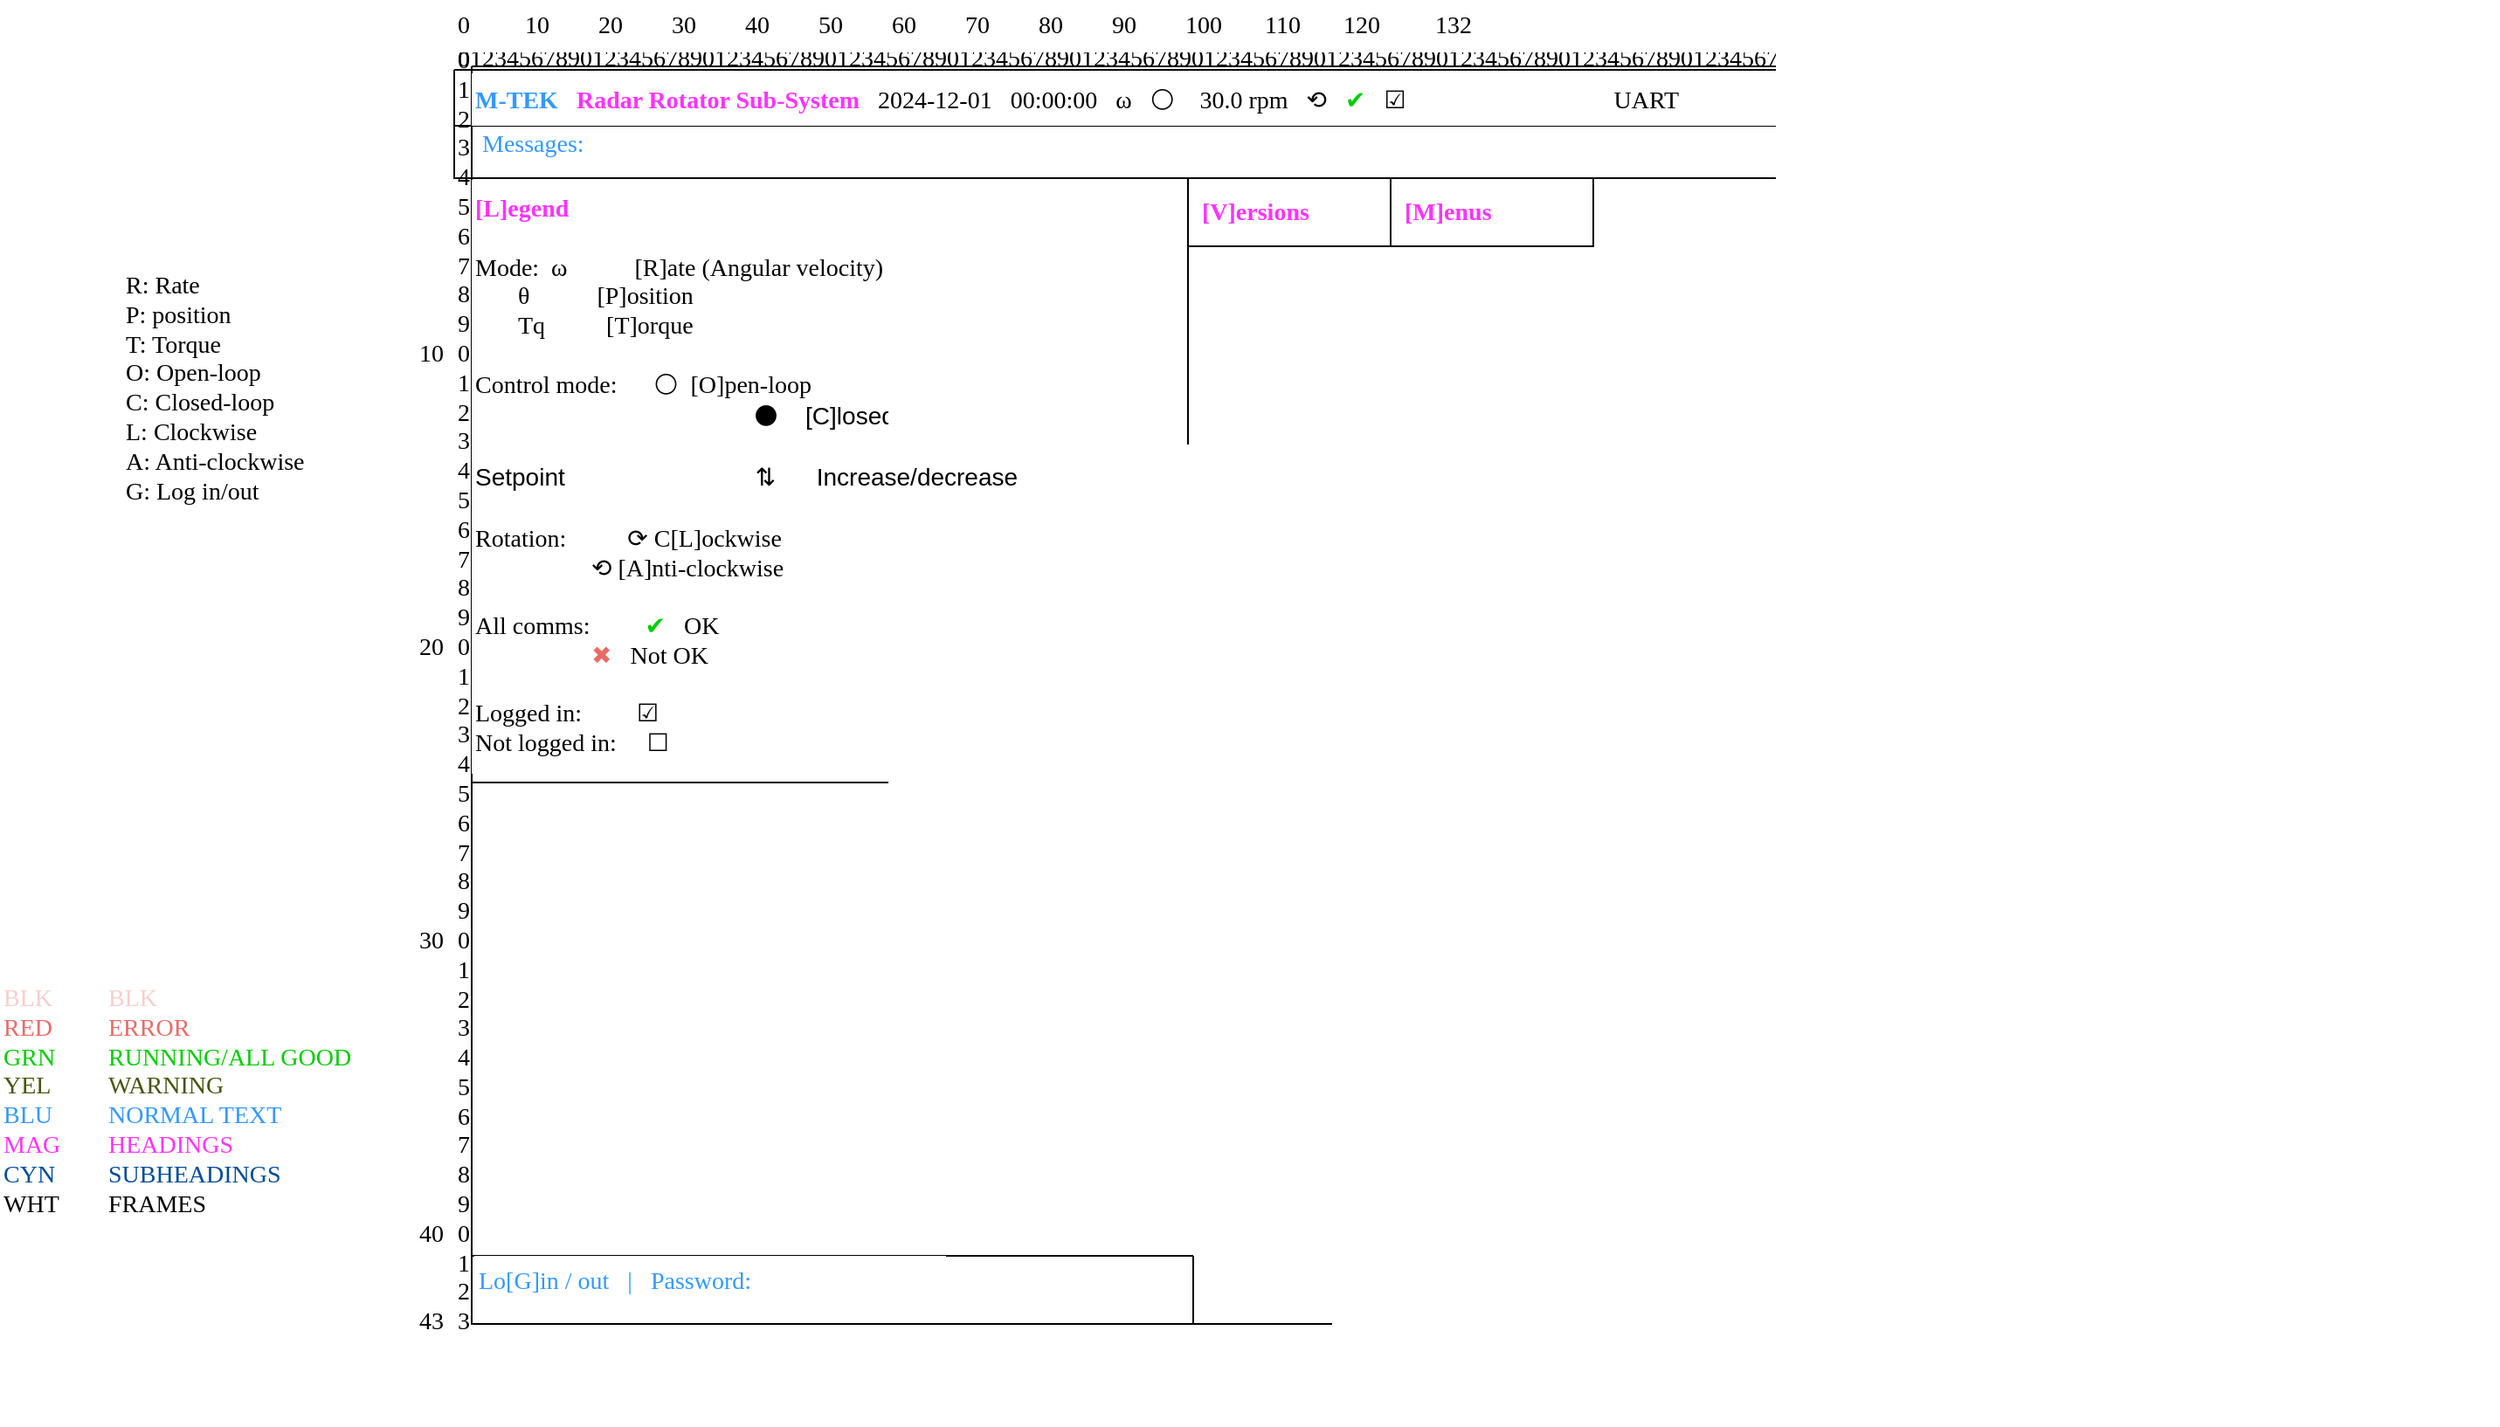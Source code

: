 <mxfile version="25.0.3">
  <diagram name="Page-1" id="gYPdV5KYoYjTxZCbX4Au">
    <mxGraphModel dx="3088" dy="1907" grid="1" gridSize="10" guides="1" tooltips="1" connect="1" arrows="1" fold="1" page="1" pageScale="1" pageWidth="1654" pageHeight="1169" math="0" shadow="0">
      <root>
        <mxCell id="0" />
        <mxCell id="1" parent="0" />
        <mxCell id="qkAYrCaB-duEuZqhV6VB-1" value="&lt;font&gt;0123456789012345678901234567890123456789012345678901234567890123456789012345678901234567890123456789012345678901234567890123456789012&lt;/font&gt;" style="text;html=1;align=left;verticalAlign=middle;resizable=0;points=[];autosize=1;strokeColor=none;fillColor=default;fontFamily=Lucida Console;fontSize=14;" parent="1" vertex="1">
          <mxGeometry x="10" y="-20" width="1150" height="30" as="geometry" />
        </mxCell>
        <mxCell id="oLKlljd090616Nfrw5Nb-1" value="" style="swimlane;startSize=0;fontFamily=Lucida Console;fontSize=14;" parent="1" vertex="1">
          <mxGeometry x="20" y="-1" width="1110" height="720" as="geometry" />
        </mxCell>
        <mxCell id="oLKlljd090616Nfrw5Nb-10" value="&lt;font color=&quot;#3399ff&quot;&gt;Messages:&lt;/font&gt;" style="text;html=1;align=left;verticalAlign=middle;resizable=0;points=[];autosize=1;strokeColor=none;fillColor=default;fontFamily=Lucida Console;fontSize=14;" parent="oLKlljd090616Nfrw5Nb-1" vertex="1">
          <mxGeometry x="4" y="30" width="100" height="30" as="geometry" />
        </mxCell>
        <mxCell id="USdj_I0CaCp1iJVfZblM-9" value="&#xa;" style="swimlane;startSize=0;fontFamily=Lucida Console;fontSize=14;" parent="oLKlljd090616Nfrw5Nb-1" vertex="1">
          <mxGeometry x="-10" y="34" width="1110" height="30" as="geometry" />
        </mxCell>
        <mxCell id="yZ0F2vrr5uk_M79vnfgG-3" value="&#xa;" style="swimlane;startSize=0;fontFamily=Lucida Console;fontSize=14;" parent="oLKlljd090616Nfrw5Nb-1" vertex="1">
          <mxGeometry y="681" width="413" height="39" as="geometry" />
        </mxCell>
        <mxCell id="-QGCXeUMsijj5U7pyysX-2" value="&lt;span style=&quot;color: rgb(51, 153, 255);&quot;&gt;Lo[G]in / out&amp;nbsp; &amp;nbsp;|&amp;nbsp; &amp;nbsp;&lt;/span&gt;&lt;span style=&quot;color: rgb(51, 153, 255); background-color: initial;&quot;&gt;Password:&lt;/span&gt;" style="text;html=1;align=left;verticalAlign=middle;resizable=0;points=[];autosize=1;strokeColor=none;fillColor=default;fontFamily=Lucida Console;fontSize=14;" parent="yZ0F2vrr5uk_M79vnfgG-3" vertex="1">
          <mxGeometry x="1.5" width="270" height="30" as="geometry" />
        </mxCell>
        <mxCell id="1fti2fci_lNK2ZTSS0F3-2" value="&#xa;" style="swimlane;startSize=0;fontFamily=Lucida Console;fontSize=14;" parent="oLKlljd090616Nfrw5Nb-1" vertex="1">
          <mxGeometry y="64" width="410" height="346" as="geometry" />
        </mxCell>
        <mxCell id="1fti2fci_lNK2ZTSS0F3-3" value="&lt;b style=&quot;color: rgb(255, 51, 255);&quot;&gt;&lt;font&gt;[L]egend&amp;nbsp;&lt;/font&gt;&lt;/b&gt;&lt;div&gt;&lt;font&gt;&lt;br&gt;&lt;/font&gt;&lt;/div&gt;&lt;div&gt;&lt;font&gt;Mode:&amp;nbsp; ω&amp;nbsp; &amp;nbsp; &amp;nbsp; &amp;nbsp; &amp;nbsp; &amp;nbsp;[R]ate (Angular velocity)&lt;/font&gt;&lt;/div&gt;&lt;div&gt;&lt;font&gt;&amp;nbsp; &amp;nbsp; &amp;nbsp; &amp;nbsp;θ&amp;nbsp; &amp;nbsp; &amp;nbsp; &amp;nbsp; &amp;nbsp; &amp;nbsp;[P]osition&lt;/font&gt;&lt;/div&gt;&lt;div&gt;&lt;font&gt;&amp;nbsp; &amp;nbsp; &amp;nbsp; &amp;nbsp;Tq&amp;nbsp; &amp;nbsp; &amp;nbsp; &amp;nbsp; &amp;nbsp; [T]orque&lt;/font&gt;&lt;/div&gt;&lt;div&gt;&lt;font&gt;&amp;nbsp;&lt;font color=&quot;#ff33ff&quot;&gt;&lt;b&gt;&lt;br&gt;&lt;/b&gt;&lt;/font&gt;&lt;/font&gt;&lt;div&gt;&lt;font&gt;Control mode:&amp;nbsp; &amp;nbsp; &amp;nbsp; ⚪&amp;nbsp; [O]pen-loop&amp;nbsp;&lt;b style=&quot;color: rgb(255, 51, 255);&quot;&gt;&lt;/b&gt;&lt;/font&gt;&lt;/div&gt;&lt;div&gt;&lt;span style=&quot;font-family: Helvetica; text-wrap-mode: wrap;&quot;&gt;&lt;font&gt;&amp;nbsp; &amp;nbsp; &amp;nbsp; &amp;nbsp; &amp;nbsp; &amp;nbsp; &amp;nbsp; &amp;nbsp; &amp;nbsp; &amp;nbsp; &amp;nbsp; &amp;nbsp; &amp;nbsp; &amp;nbsp; &amp;nbsp; &amp;nbsp; &amp;nbsp; &amp;nbsp; &amp;nbsp; &amp;nbsp; &amp;nbsp;⚫&amp;nbsp; &amp;nbsp; [C]losed-loop&lt;/font&gt;&lt;/span&gt;&lt;/div&gt;&lt;div&gt;&lt;span style=&quot;font-family: Helvetica; text-wrap-mode: wrap;&quot;&gt;&lt;font&gt;&lt;br&gt;&lt;/font&gt;&lt;/span&gt;&lt;/div&gt;&lt;div&gt;&lt;span style=&quot;font-family: Helvetica; text-wrap-mode: wrap;&quot;&gt;&lt;font&gt;Setpoint&amp;nbsp; &amp;nbsp; &amp;nbsp; &amp;nbsp; &amp;nbsp; &amp;nbsp; &amp;nbsp; &amp;nbsp; &amp;nbsp; &amp;nbsp; &amp;nbsp; &amp;nbsp; &amp;nbsp; &amp;nbsp;&amp;nbsp;&lt;/font&gt;&lt;/span&gt;&lt;span style=&quot;background-color: initial; text-wrap-mode: wrap;&quot;&gt;&lt;font face=&quot;Helvetica&quot;&gt;⇅&amp;nbsp; &amp;nbsp; &amp;nbsp; Increase/decrease&amp;nbsp;&amp;nbsp;&lt;/font&gt;&lt;/span&gt;&lt;/div&gt;&lt;div&gt;&lt;span style=&quot;font-family: Helvetica; text-wrap-mode: wrap;&quot;&gt;&lt;font&gt;&lt;br&gt;&lt;/font&gt;&lt;/span&gt;&lt;/div&gt;&lt;div&gt;&lt;div&gt;Rotation:&amp;nbsp; &amp;nbsp; &amp;nbsp; &amp;nbsp;&amp;nbsp;&lt;font style=&quot;background-color: initial;&quot;&gt;&amp;nbsp;&amp;nbsp;&lt;/font&gt;&lt;span style=&quot;background-color: initial;&quot;&gt;⟳&amp;nbsp;&lt;/span&gt;&lt;span style=&quot;background-color: initial;&quot;&gt;C[L]ockwise&lt;/span&gt;&lt;/div&gt;&lt;div&gt;&lt;span style=&quot;background-color: initial;&quot;&gt;&amp;nbsp; &amp;nbsp; &amp;nbsp; &amp;nbsp; &amp;nbsp; &amp;nbsp; &amp;nbsp; &amp;nbsp; &amp;nbsp; &amp;nbsp;&lt;/span&gt;&lt;span style=&quot;background-color: initial;&quot;&gt;⟲ [A]&lt;/span&gt;&lt;span style=&quot;background-color: initial;&quot;&gt;nti-clockwise&lt;/span&gt;&lt;/div&gt;&lt;/div&gt;&lt;div&gt;&lt;br&gt;&lt;/div&gt;&lt;/div&gt;&lt;div&gt;All comms:&amp;nbsp; &amp;nbsp; &amp;nbsp; &amp;nbsp; &amp;nbsp;&lt;span style=&quot;background-color: initial;&quot;&gt;&lt;font color=&quot;#00cc00&quot;&gt;✔&lt;/font&gt;&lt;/span&gt;&lt;span style=&quot;background-color: initial;&quot;&gt;&amp;nbsp; &amp;nbsp;OK&lt;/span&gt;&lt;/div&gt;&lt;div&gt;&amp;nbsp; &amp;nbsp; &amp;nbsp; &amp;nbsp; &amp;nbsp; &amp;nbsp; &amp;nbsp; &amp;nbsp; &amp;nbsp; &amp;nbsp;&lt;span style=&quot;background-color: initial;&quot;&gt;&lt;font color=&quot;#ea6b66&quot;&gt;✖&lt;/font&gt;&lt;/span&gt;&lt;span style=&quot;background-color: initial;&quot;&gt;&amp;nbsp; &amp;nbsp;Not OK&lt;/span&gt;&lt;/div&gt;&lt;div&gt;&lt;br&gt;&lt;/div&gt;&lt;div&gt;Logged in:&amp;nbsp; &amp;nbsp; &amp;nbsp; &amp;nbsp; &amp;nbsp;☑&lt;/div&gt;&lt;div&gt;Not logged in:&amp;nbsp; &amp;nbsp; &amp;nbsp;☐&lt;/div&gt;" style="text;html=1;align=left;verticalAlign=middle;resizable=0;points=[];autosize=1;strokeColor=none;fillColor=default;fontFamily=Lucida Console;fontSize=14;" parent="1fti2fci_lNK2ZTSS0F3-2" vertex="1">
          <mxGeometry y="1" width="390" height="340" as="geometry" />
        </mxCell>
        <mxCell id="USdj_I0CaCp1iJVfZblM-36" value="&#xa;" style="swimlane;startSize=0;fontFamily=Lucida Console;fontSize=14;" parent="oLKlljd090616Nfrw5Nb-1" vertex="1">
          <mxGeometry x="-10" y="2" width="1120" height="32" as="geometry" />
        </mxCell>
        <mxCell id="Z68zwZY6FCFIj2CUWOuO-1" value="&lt;font color=&quot;#3399ff&quot;&gt;&lt;b&gt;M-TEK&lt;/b&gt;&amp;nbsp; &amp;nbsp;&lt;/font&gt;&lt;font color=&quot;#ff33ff&quot;&gt;&lt;b&gt;Radar Rotator Sub-System&amp;nbsp; &amp;nbsp;&lt;/b&gt;&lt;/font&gt;2024-12-01&amp;nbsp; &amp;nbsp;00:00:00&amp;nbsp; &amp;nbsp;ω&amp;nbsp; &amp;nbsp;⚪&amp;nbsp; &amp;nbsp;&lt;span style=&quot;font-family: Helvetica; text-wrap-mode: wrap;&quot;&gt;&amp;nbsp;&lt;/span&gt;30.0 rpm&amp;nbsp; &amp;nbsp;⟲&amp;nbsp; &amp;nbsp;&lt;font color=&quot;#00cc00&quot;&gt;✔&amp;nbsp; &amp;nbsp;&lt;/font&gt;&lt;span style=&quot;background-color: initial;&quot;&gt;☑&amp;nbsp; &amp;nbsp; &amp;nbsp; &amp;nbsp; &amp;nbsp; &amp;nbsp; &amp;nbsp; &amp;nbsp; &amp;nbsp; &amp;nbsp; &amp;nbsp; &amp;nbsp; &amp;nbsp; &amp;nbsp; &amp;nbsp; &amp;nbsp; &amp;nbsp; UART&lt;/span&gt;" style="text;html=1;align=left;verticalAlign=middle;resizable=0;points=[];autosize=1;strokeColor=none;fillColor=default;labelBackgroundColor=none;fontFamily=Lucida Console;fontSize=14;" parent="USdj_I0CaCp1iJVfZblM-36" vertex="1">
          <mxGeometry x="10" y="2" width="1110" height="30" as="geometry" />
        </mxCell>
        <mxCell id="MxH4DdZBS--YE_dJc5Tn-5" value="&#xa;" style="swimlane;startSize=0;fontFamily=Lucida Console;fontSize=14;" vertex="1" parent="oLKlljd090616Nfrw5Nb-1">
          <mxGeometry x="410" y="64" width="116" height="39" as="geometry" />
        </mxCell>
        <mxCell id="MxH4DdZBS--YE_dJc5Tn-6" value="" style="group" vertex="1" connectable="0" parent="MxH4DdZBS--YE_dJc5Tn-5">
          <mxGeometry y="-2" width="116" height="39" as="geometry" />
        </mxCell>
        <mxCell id="MxH4DdZBS--YE_dJc5Tn-7" value="&lt;b style=&quot;color: rgb(255, 51, 255);&quot;&gt;&lt;font&gt;[V]ersions&lt;/font&gt;&lt;/b&gt;" style="text;html=1;align=left;verticalAlign=middle;resizable=0;points=[];autosize=1;strokeColor=none;fillColor=default;fontFamily=Lucida Console;fontSize=14;" vertex="1" parent="MxH4DdZBS--YE_dJc5Tn-6">
          <mxGeometry x="6" y="7" width="110" height="30" as="geometry" />
        </mxCell>
        <mxCell id="MxH4DdZBS--YE_dJc5Tn-13" value="&#xa;" style="swimlane;startSize=0;fontFamily=Lucida Console;fontSize=14;" vertex="1" parent="oLKlljd090616Nfrw5Nb-1">
          <mxGeometry x="526" y="64" width="116" height="39" as="geometry" />
        </mxCell>
        <mxCell id="MxH4DdZBS--YE_dJc5Tn-14" value="" style="group" vertex="1" connectable="0" parent="MxH4DdZBS--YE_dJc5Tn-13">
          <mxGeometry y="-2" width="116" height="39" as="geometry" />
        </mxCell>
        <mxCell id="MxH4DdZBS--YE_dJc5Tn-15" value="&lt;b style=&quot;color: rgb(255, 51, 255);&quot;&gt;&lt;font&gt;[M]enus&lt;/font&gt;&lt;/b&gt;" style="text;html=1;align=left;verticalAlign=middle;resizable=0;points=[];autosize=1;strokeColor=none;fillColor=default;fontFamily=Lucida Console;fontSize=14;" vertex="1" parent="MxH4DdZBS--YE_dJc5Tn-14">
          <mxGeometry x="6" y="7" width="80" height="30" as="geometry" />
        </mxCell>
        <mxCell id="qkAYrCaB-duEuZqhV6VB-2" value="&lt;font&gt;0&amp;nbsp; &amp;nbsp; &amp;nbsp; &amp;nbsp; &amp;nbsp;10&amp;nbsp; &amp;nbsp; &amp;nbsp; &amp;nbsp; 20&amp;nbsp; &amp;nbsp; &amp;nbsp; &amp;nbsp; 30&amp;nbsp; &amp;nbsp; &amp;nbsp; &amp;nbsp; 40&amp;nbsp; &amp;nbsp; &amp;nbsp; &amp;nbsp; 50&amp;nbsp; &amp;nbsp; &amp;nbsp; &amp;nbsp; 60&amp;nbsp; &amp;nbsp; &amp;nbsp; &amp;nbsp; 70&amp;nbsp; &amp;nbsp; &amp;nbsp; &amp;nbsp; 80&amp;nbsp; &amp;nbsp; &amp;nbsp; &amp;nbsp; 90&amp;nbsp; &amp;nbsp; &amp;nbsp; &amp;nbsp; 100&amp;nbsp; &amp;nbsp; &amp;nbsp; &amp;nbsp;110&amp;nbsp; &amp;nbsp; &amp;nbsp; &amp;nbsp;120&amp;nbsp; &amp;nbsp; &amp;nbsp; &amp;nbsp; &amp;nbsp;132&amp;nbsp;&lt;/font&gt;" style="text;html=1;align=left;verticalAlign=middle;resizable=0;points=[];autosize=1;strokeColor=none;fillColor=default;fontFamily=Lucida Console;fontSize=14;" parent="1" vertex="1">
          <mxGeometry x="10" y="-39" width="1170" height="30" as="geometry" />
        </mxCell>
        <mxCell id="0JCC86L8l436ZXqpCiF8-2" value="&lt;div&gt;&lt;br&gt;&lt;/div&gt;&lt;div&gt;&lt;br&gt;&lt;/div&gt;&lt;div&gt;&lt;br&gt;&lt;/div&gt;&lt;div&gt;&lt;br&gt;&lt;/div&gt;&lt;div&gt;&lt;br&gt;&lt;/div&gt;&lt;div&gt;&lt;br&gt;&lt;/div&gt;&lt;div&gt;&lt;br&gt;&lt;/div&gt;&lt;div&gt;&lt;br&gt;&lt;/div&gt;&lt;div&gt;&lt;br&gt;&lt;/div&gt;&lt;br&gt;&lt;div&gt;10&lt;/div&gt;&lt;div&gt;&lt;br&gt;&lt;/div&gt;&lt;div&gt;&lt;br&gt;&lt;/div&gt;&lt;div&gt;&lt;br&gt;&lt;/div&gt;&lt;div&gt;&lt;br&gt;&lt;/div&gt;&lt;div&gt;&lt;br&gt;&lt;/div&gt;&lt;div&gt;&lt;br&gt;&lt;/div&gt;&lt;div&gt;&lt;br&gt;&lt;/div&gt;&lt;div&gt;&lt;br&gt;&lt;/div&gt;&lt;div&gt;&lt;br&gt;&lt;/div&gt;&lt;div&gt;20&lt;/div&gt;&lt;div&gt;&lt;br&gt;&lt;/div&gt;&lt;div&gt;&lt;br&gt;&lt;/div&gt;&lt;div&gt;&lt;br&gt;&lt;/div&gt;&lt;div&gt;&lt;br&gt;&lt;/div&gt;&lt;div&gt;&lt;br&gt;&lt;/div&gt;&lt;div&gt;&lt;br&gt;&lt;/div&gt;&lt;div&gt;&lt;br&gt;&lt;/div&gt;&lt;div&gt;&lt;br&gt;&lt;/div&gt;&lt;div&gt;&lt;br&gt;&lt;/div&gt;&lt;div&gt;30&lt;/div&gt;&lt;div&gt;&lt;br&gt;&lt;/div&gt;&lt;div&gt;&lt;br&gt;&lt;/div&gt;&lt;div&gt;&lt;br&gt;&lt;/div&gt;&lt;div&gt;&lt;br&gt;&lt;/div&gt;&lt;div&gt;&lt;br&gt;&lt;/div&gt;&lt;div&gt;&lt;br&gt;&lt;/div&gt;&lt;div&gt;&lt;br&gt;&lt;/div&gt;&lt;div&gt;&lt;br&gt;&lt;/div&gt;&lt;div&gt;&lt;br&gt;&lt;/div&gt;&lt;div&gt;40&lt;/div&gt;&lt;div&gt;&lt;br&gt;&lt;/div&gt;&lt;div&gt;&lt;br&gt;&lt;/div&gt;&lt;div&gt;43&lt;/div&gt;&lt;div&gt;&lt;br&gt;&lt;/div&gt;&lt;div&gt;&lt;br&gt;&lt;/div&gt;&lt;div&gt;&lt;br&gt;&lt;/div&gt;" style="text;whiteSpace=wrap;html=1;align=right;fontFamily=Lucida Console;fontSize=14;" parent="1" vertex="1">
          <mxGeometry x="-18" y="-19" width="24" height="240" as="geometry" />
        </mxCell>
        <mxCell id="qkAYrCaB-duEuZqhV6VB-3" value="0&lt;div&gt;1&lt;/div&gt;&lt;div&gt;2&lt;/div&gt;&lt;div&gt;3&lt;/div&gt;&lt;div&gt;4&lt;/div&gt;&lt;div&gt;5&lt;/div&gt;&lt;div&gt;6&lt;/div&gt;&lt;div&gt;7&lt;/div&gt;&lt;div&gt;8&lt;/div&gt;&lt;div&gt;9&lt;/div&gt;&lt;div&gt;0&lt;/div&gt;&lt;div&gt;1&lt;/div&gt;&lt;div&gt;2&lt;/div&gt;&lt;div&gt;3&lt;/div&gt;&lt;div&gt;4&lt;/div&gt;&lt;div&gt;5&lt;/div&gt;&lt;div&gt;6&lt;/div&gt;&lt;div&gt;7&lt;/div&gt;&lt;div&gt;8&lt;/div&gt;&lt;div&gt;9&lt;/div&gt;&lt;div&gt;0&lt;/div&gt;&lt;div&gt;1&lt;/div&gt;&lt;div&gt;2&lt;/div&gt;&lt;div&gt;3&lt;/div&gt;&lt;div&gt;4&lt;/div&gt;&lt;div&gt;5&lt;/div&gt;&lt;div&gt;6&lt;/div&gt;&lt;div&gt;7&lt;/div&gt;&lt;div&gt;8&lt;/div&gt;&lt;div&gt;9&lt;/div&gt;&lt;div&gt;0&lt;/div&gt;&lt;div&gt;1&lt;/div&gt;&lt;div&gt;2&lt;/div&gt;&lt;div&gt;3&lt;/div&gt;&lt;div&gt;4&lt;/div&gt;&lt;div&gt;5&lt;/div&gt;&lt;div&gt;6&lt;/div&gt;&lt;div&gt;7&lt;/div&gt;&lt;div&gt;8&lt;/div&gt;&lt;div&gt;9&lt;/div&gt;&lt;div&gt;0&lt;/div&gt;&lt;div&gt;1&lt;/div&gt;&lt;div&gt;2&lt;/div&gt;&lt;div&gt;3&lt;/div&gt;&lt;div&gt;&lt;br&gt;&lt;/div&gt;&lt;div&gt;&lt;br&gt;&lt;/div&gt;" style="text;whiteSpace=wrap;html=1;fontFamily=Lucida Console;fontSize=14;" parent="1" vertex="1">
          <mxGeometry x="10" y="-19" width="24" height="240" as="geometry" />
        </mxCell>
        <mxCell id="LSzqvkUK99cfRbp6Mw0R-84" value="&lt;div&gt;&lt;font color=&quot;#f8cecc&quot;&gt;BLK&lt;/font&gt;&lt;/div&gt;&lt;div&gt;&lt;font color=&quot;#ea6b66&quot;&gt;RED&lt;/font&gt;&lt;/div&gt;&lt;div&gt;&lt;span style=&quot;color: rgb(0, 204, 0);&quot;&gt;GRN&lt;/span&gt;&lt;/div&gt;&lt;div&gt;&lt;font color=&quot;#495411&quot;&gt;YEL&lt;/font&gt;&lt;/div&gt;&lt;div&gt;&lt;font color=&quot;#3399ff&quot;&gt;BLU&lt;/font&gt;&lt;/div&gt;&lt;div&gt;&lt;font color=&quot;#ff33ff&quot;&gt;MAG&lt;/font&gt;&lt;/div&gt;&lt;div&gt;&lt;font color=&quot;#004c99&quot;&gt;CYN&lt;/font&gt;&lt;/div&gt;&lt;div&gt;WHT&lt;/div&gt;&lt;div&gt;&lt;br&gt;&lt;/div&gt;" style="text;html=1;align=left;verticalAlign=middle;resizable=0;points=[];autosize=1;strokeColor=none;fillColor=default;fontFamily=Lucida Console;fontSize=14;" parent="1" vertex="1">
          <mxGeometry x="-250" y="520" width="50" height="160" as="geometry" />
        </mxCell>
        <mxCell id="LSzqvkUK99cfRbp6Mw0R-85" value="&lt;div&gt;&lt;font color=&quot;#f8cecc&quot;&gt;BLK&lt;/font&gt;&lt;/div&gt;&lt;div&gt;&lt;font color=&quot;#ea6b66&quot;&gt;ERROR&lt;/font&gt;&lt;/div&gt;&lt;div&gt;&lt;span style=&quot;color: rgb(0, 204, 0);&quot;&gt;RUNNING/ALL GOOD&lt;/span&gt;&lt;/div&gt;&lt;div&gt;&lt;font color=&quot;#495411&quot;&gt;WARNING&lt;/font&gt;&lt;/div&gt;&lt;div&gt;&lt;font color=&quot;#3399ff&quot;&gt;NORMAL TEXT&lt;/font&gt;&lt;/div&gt;&lt;div&gt;&lt;font color=&quot;#ff33ff&quot;&gt;HEADINGS&lt;/font&gt;&lt;/div&gt;&lt;div&gt;&lt;span style=&quot;background-color: initial;&quot;&gt;&lt;font color=&quot;#004c99&quot;&gt;SUBHEADINGS&lt;/font&gt;&lt;/span&gt;&lt;/div&gt;&lt;div&gt;&lt;span style=&quot;background-color: initial;&quot;&gt;FRAMES&lt;/span&gt;&lt;/div&gt;&lt;div&gt;&lt;br&gt;&lt;/div&gt;" style="text;html=1;align=left;verticalAlign=middle;resizable=0;points=[];autosize=1;strokeColor=none;fillColor=default;fontFamily=Lucida Console;fontSize=14;" parent="1" vertex="1">
          <mxGeometry x="-190" y="520" width="160" height="160" as="geometry" />
        </mxCell>
        <mxCell id="MxH4DdZBS--YE_dJc5Tn-1" value="&lt;font face=&quot;Lucida Console&quot;&gt;&lt;span style=&quot;font-size: 14px; text-wrap-mode: nowrap;&quot;&gt;R: Rate&lt;/span&gt;&lt;/font&gt;&lt;div&gt;&lt;font face=&quot;Lucida Console&quot;&gt;&lt;span style=&quot;font-size: 14px; text-wrap-mode: nowrap;&quot;&gt;P: position&lt;/span&gt;&lt;/font&gt;&lt;/div&gt;&lt;div&gt;&lt;font face=&quot;Lucida Console&quot;&gt;&lt;span style=&quot;font-size: 14px; text-wrap-mode: nowrap;&quot;&gt;T: Torque&lt;/span&gt;&lt;/font&gt;&lt;/div&gt;&lt;div&gt;&lt;font face=&quot;Lucida Console&quot;&gt;&lt;span style=&quot;font-size: 14px; text-wrap-mode: nowrap;&quot;&gt;O: Open-loop&lt;/span&gt;&lt;/font&gt;&lt;/div&gt;&lt;div&gt;&lt;font face=&quot;Lucida Console&quot;&gt;&lt;span style=&quot;font-size: 14px; text-wrap-mode: nowrap;&quot;&gt;C: Closed-loop&lt;/span&gt;&lt;/font&gt;&lt;/div&gt;&lt;div&gt;&lt;font face=&quot;Lucida Console&quot;&gt;&lt;span style=&quot;font-size: 14px; text-wrap-mode: nowrap;&quot;&gt;L: Clockwise&lt;/span&gt;&lt;/font&gt;&lt;/div&gt;&lt;div&gt;&lt;font face=&quot;Lucida Console&quot;&gt;&lt;span style=&quot;font-size: 14px; text-wrap-mode: nowrap;&quot;&gt;A: Anti-clockwise&lt;/span&gt;&lt;/font&gt;&lt;/div&gt;&lt;div&gt;&lt;font face=&quot;Lucida Console&quot;&gt;&lt;span style=&quot;font-size: 14px; text-wrap-mode: nowrap;&quot;&gt;G: Log in/out&lt;/span&gt;&lt;/font&gt;&lt;/div&gt;&lt;div&gt;&lt;font face=&quot;Lucida Console&quot;&gt;&lt;span style=&quot;font-size: 14px; text-wrap-mode: nowrap;&quot;&gt;&lt;br&gt;&lt;/span&gt;&lt;/font&gt;&lt;/div&gt;" style="text;whiteSpace=wrap;html=1;" vertex="1" parent="1">
          <mxGeometry x="-180" y="110" width="150" height="240" as="geometry" />
        </mxCell>
      </root>
    </mxGraphModel>
  </diagram>
</mxfile>
